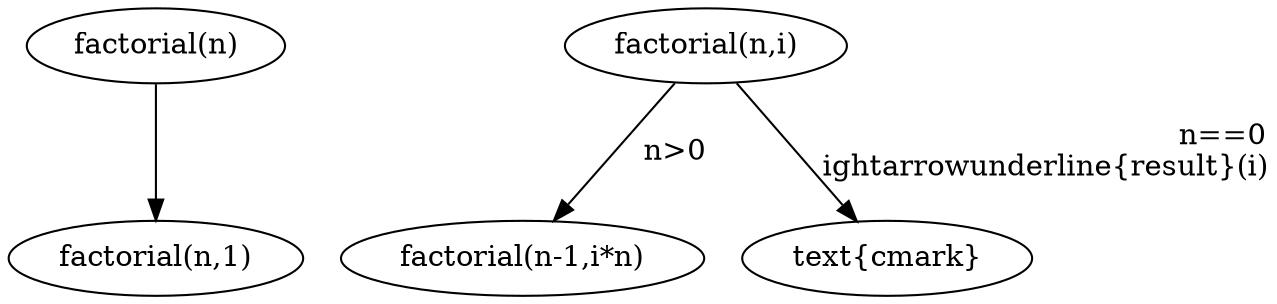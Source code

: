 digraph LTSFactorial {
    factorial_n [label="factorial(n)"];
    factorial_n_1 [label="factorial(n,1)"];
    factorial_n_i [label="factorial(n,i)"];
    factorial_n_1_i_n [label="factorial(n-1,i*n)"];
    result_i [label="\text{\cmark}"]
    factorial_n -> factorial_n_1;
    factorial_n_i -> factorial_n_1_i_n [label="n>0"];
    factorial_n_i -> result_i [label="n==0\rightarrow\underline{result}(i)"];
}